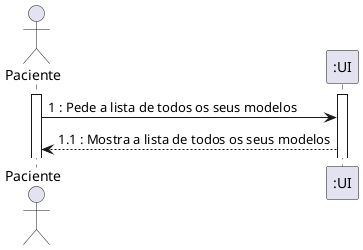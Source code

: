 @startuml
actor "Paciente" as OE

activate OE
activate ":UI"
OE -> ":UI" : 1 : Pede a lista de todos os seus modelos
":UI" --> OE : 1.1 : Mostra a lista de todos os seus modelos

@enduml